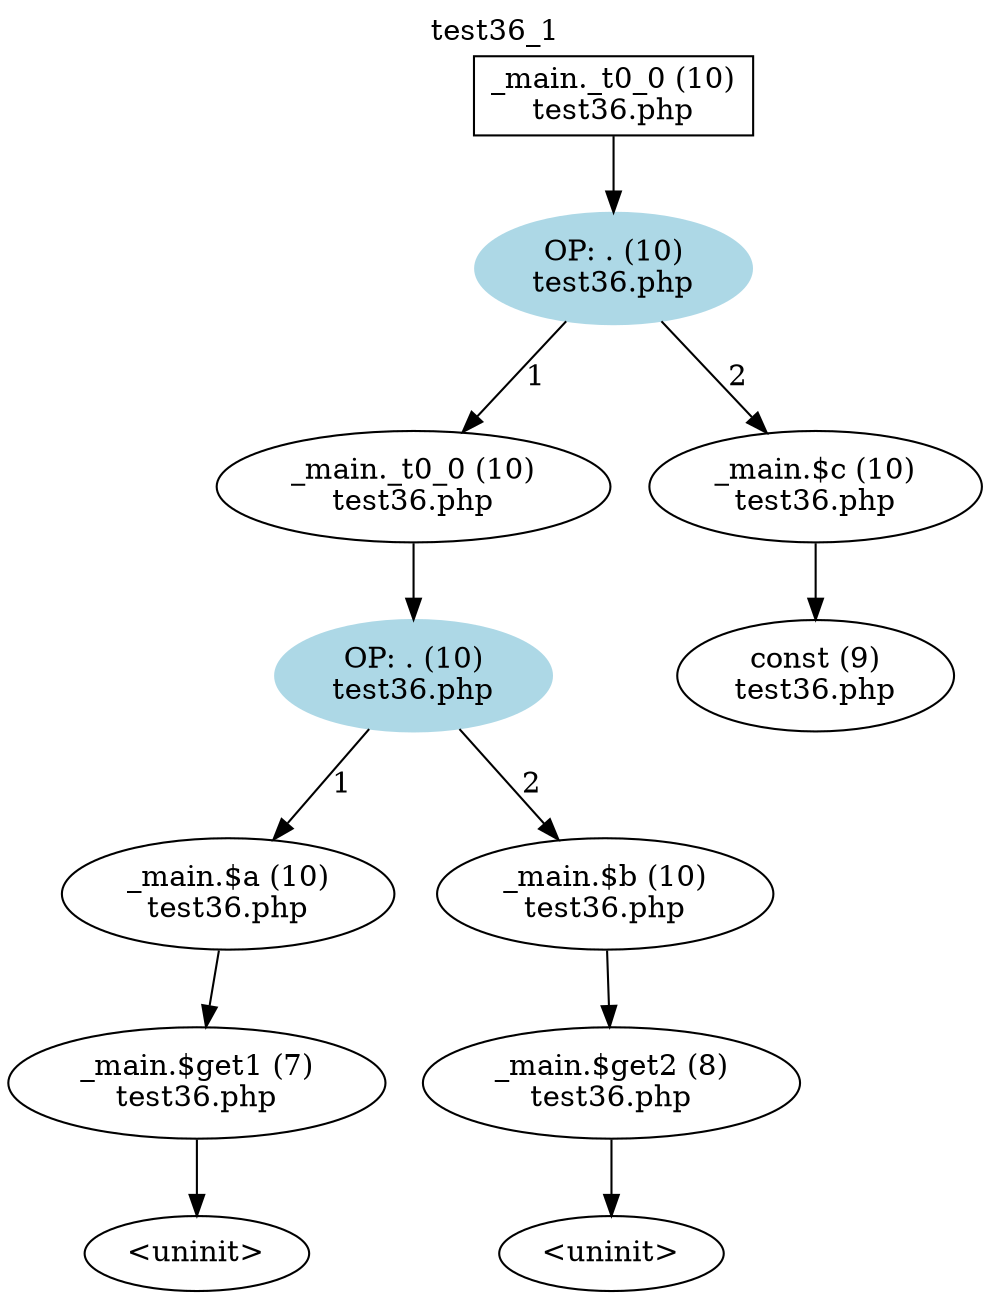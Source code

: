 digraph cfg {
  label="test36_1";
  labelloc=t;
  n1 [shape=box, label="_main._t0_0 (10)\ntest36.php"];
  n2 [shape=ellipse, label="OP: . (10)\ntest36.php",style=filled,color=lightblue];
  n3 [shape=ellipse, label="_main._t0_0 (10)\ntest36.php"];
  n4 [shape=ellipse, label="_main.$c (10)\ntest36.php"];
  n5 [shape=ellipse, label="OP: . (10)\ntest36.php",style=filled,color=lightblue];
  n6 [shape=ellipse, label="const (9)\ntest36.php"];
  n7 [shape=ellipse, label="_main.$a (10)\ntest36.php"];
  n8 [shape=ellipse, label="_main.$b (10)\ntest36.php"];
  n9 [shape=ellipse, label="_main.$get1 (7)\ntest36.php"];
  n10 [shape=ellipse, label="_main.$get2 (8)\ntest36.php"];
  n11 [shape=ellipse, label="<uninit>"];
  n12 [shape=ellipse, label="<uninit>"];
  n1 -> n2;
  n10 -> n12;
  n2 -> n3[label="1"];
  n2 -> n4[label="2"];
  n3 -> n5;
  n4 -> n6;
  n5 -> n7[label="1"];
  n5 -> n8[label="2"];
  n7 -> n9;
  n8 -> n10;
  n9 -> n11;
}

